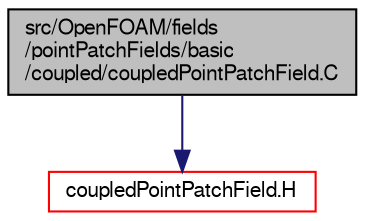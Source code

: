 digraph "src/OpenFOAM/fields/pointPatchFields/basic/coupled/coupledPointPatchField.C"
{
  bgcolor="transparent";
  edge [fontname="FreeSans",fontsize="10",labelfontname="FreeSans",labelfontsize="10"];
  node [fontname="FreeSans",fontsize="10",shape=record];
  Node1 [label="src/OpenFOAM/fields\l/pointPatchFields/basic\l/coupled/coupledPointPatchField.C",height=0.2,width=0.4,color="black", fillcolor="grey75", style="filled" fontcolor="black"];
  Node1 -> Node2 [color="midnightblue",fontsize="10",style="solid",fontname="FreeSans"];
  Node2 [label="coupledPointPatchField.H",height=0.2,width=0.4,color="red",URL="$a07596.html"];
}
